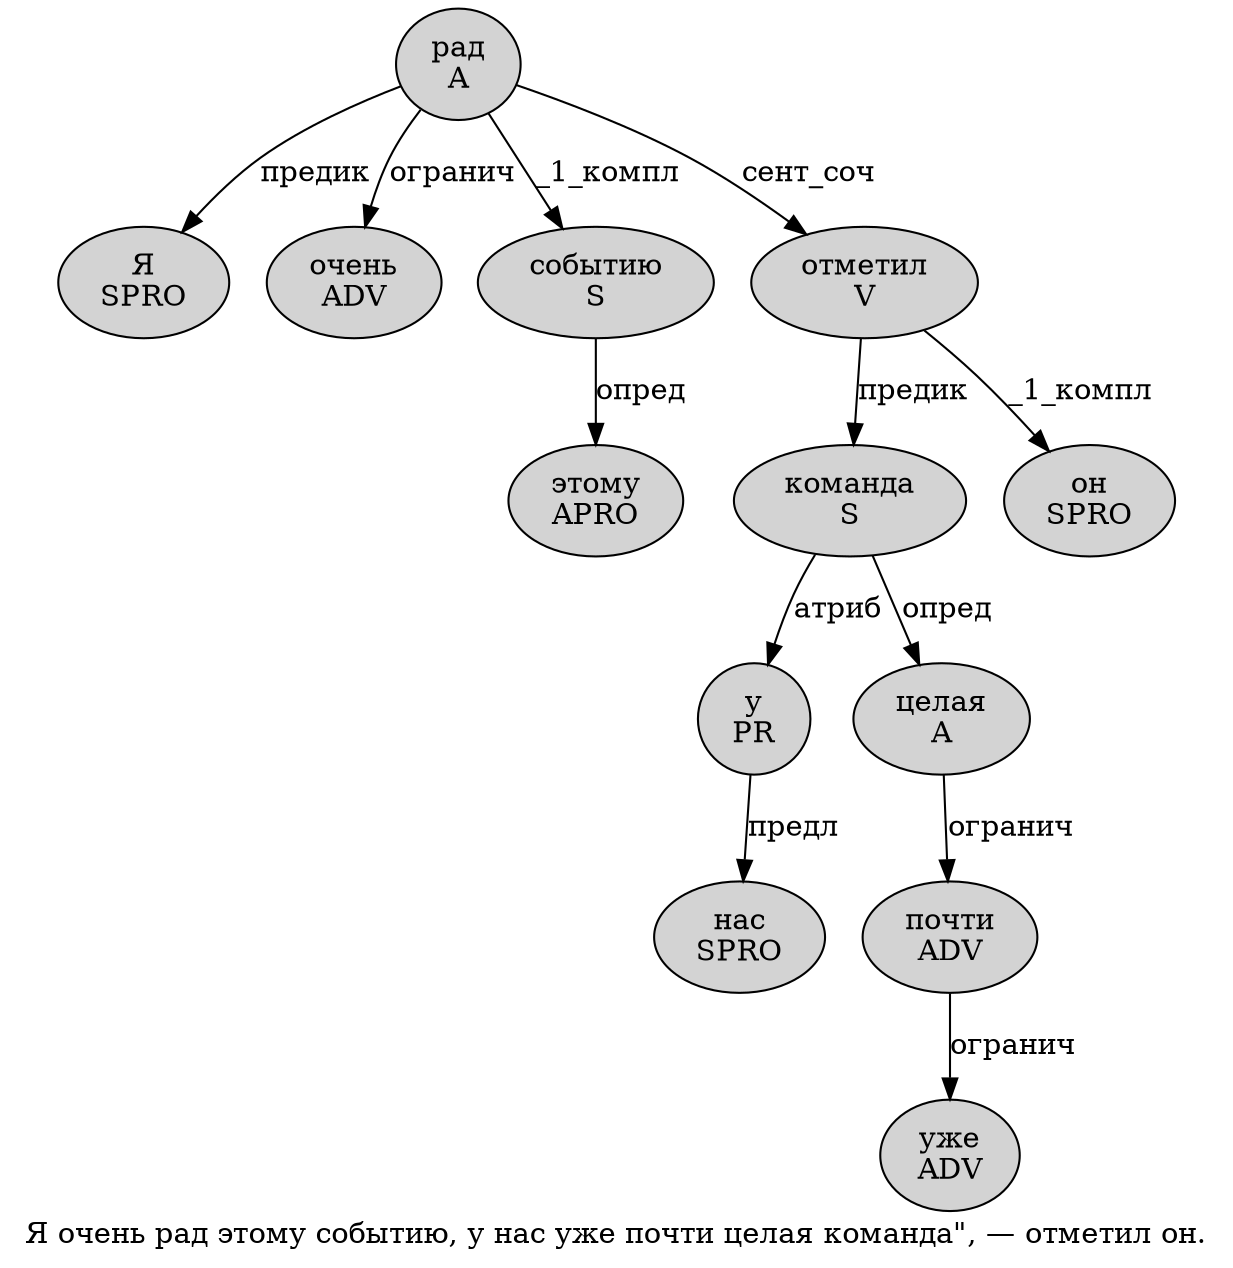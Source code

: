 digraph SENTENCE_753 {
	graph [label="Я очень рад этому событию, у нас уже почти целая команда\", — отметил он."]
	node [style=filled]
		0 [label="Я
SPRO" color="" fillcolor=lightgray penwidth=1 shape=ellipse]
		1 [label="очень
ADV" color="" fillcolor=lightgray penwidth=1 shape=ellipse]
		2 [label="рад
A" color="" fillcolor=lightgray penwidth=1 shape=ellipse]
		3 [label="этому
APRO" color="" fillcolor=lightgray penwidth=1 shape=ellipse]
		4 [label="событию
S" color="" fillcolor=lightgray penwidth=1 shape=ellipse]
		6 [label="у
PR" color="" fillcolor=lightgray penwidth=1 shape=ellipse]
		7 [label="нас
SPRO" color="" fillcolor=lightgray penwidth=1 shape=ellipse]
		8 [label="уже
ADV" color="" fillcolor=lightgray penwidth=1 shape=ellipse]
		9 [label="почти
ADV" color="" fillcolor=lightgray penwidth=1 shape=ellipse]
		10 [label="целая
A" color="" fillcolor=lightgray penwidth=1 shape=ellipse]
		11 [label="команда
S" color="" fillcolor=lightgray penwidth=1 shape=ellipse]
		15 [label="отметил
V" color="" fillcolor=lightgray penwidth=1 shape=ellipse]
		16 [label="он
SPRO" color="" fillcolor=lightgray penwidth=1 shape=ellipse]
			9 -> 8 [label="огранич"]
			11 -> 6 [label="атриб"]
			11 -> 10 [label="опред"]
			4 -> 3 [label="опред"]
			2 -> 0 [label="предик"]
			2 -> 1 [label="огранич"]
			2 -> 4 [label="_1_компл"]
			2 -> 15 [label="сент_соч"]
			15 -> 11 [label="предик"]
			15 -> 16 [label="_1_компл"]
			10 -> 9 [label="огранич"]
			6 -> 7 [label="предл"]
}